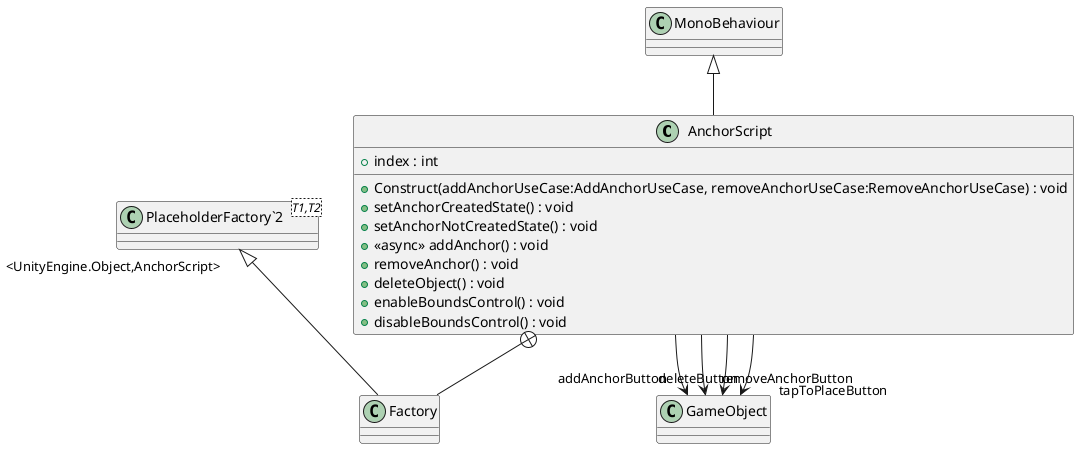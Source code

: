 @startuml
class AnchorScript {
    + index : int
    + Construct(addAnchorUseCase:AddAnchorUseCase, removeAnchorUseCase:RemoveAnchorUseCase) : void
    + setAnchorCreatedState() : void
    + setAnchorNotCreatedState() : void
    + <<async>> addAnchor() : void
    + removeAnchor() : void
    + deleteObject() : void
    + enableBoundsControl() : void
    + disableBoundsControl() : void
}
class Factory {
}
class "PlaceholderFactory`2"<T1,T2> {
}
MonoBehaviour <|-- AnchorScript
AnchorScript --> "addAnchorButton" GameObject
AnchorScript --> "removeAnchorButton" GameObject
AnchorScript --> "tapToPlaceButton" GameObject
AnchorScript --> "deleteButton" GameObject
AnchorScript +-- Factory
"PlaceholderFactory`2" "<UnityEngine.Object,AnchorScript>" <|-- Factory
@enduml
